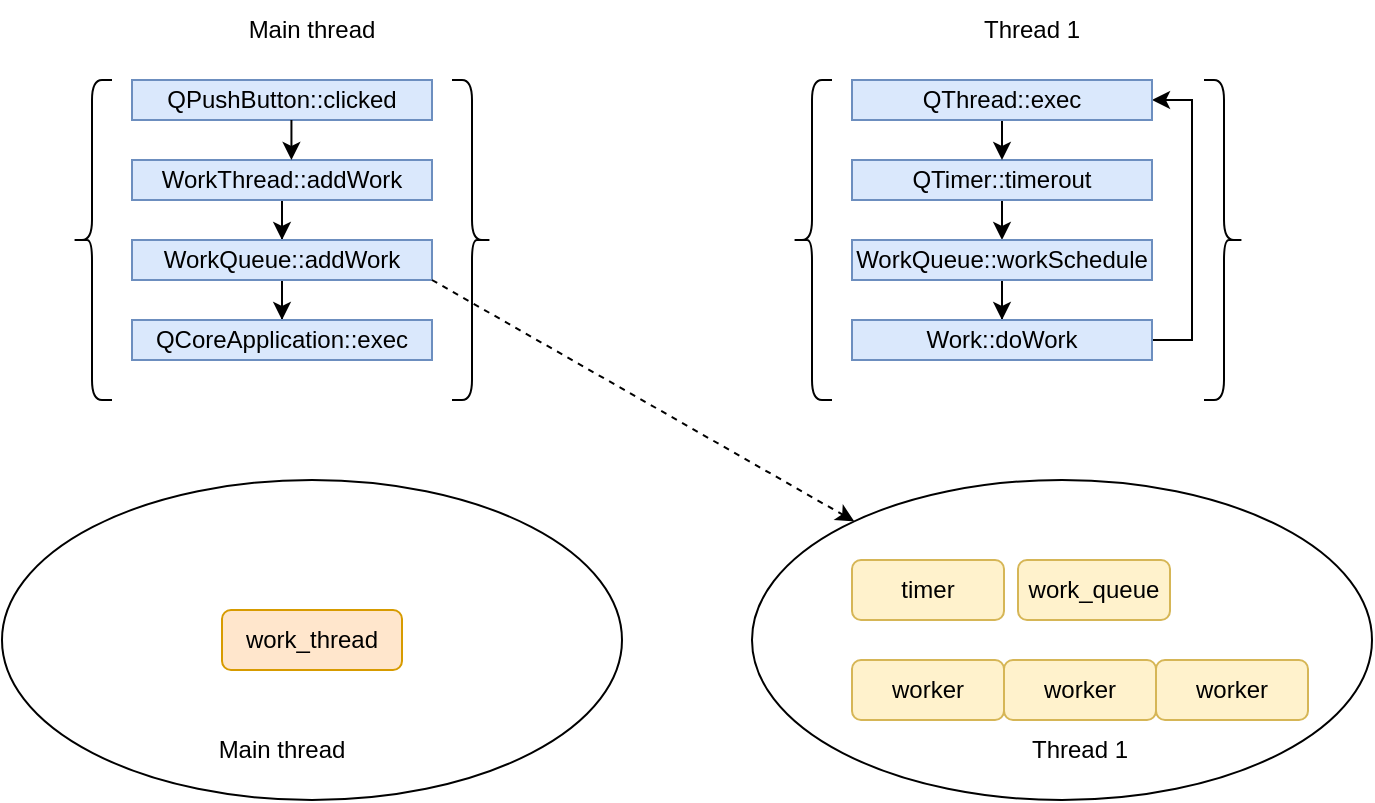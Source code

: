 <mxfile version="15.9.4" type="github">
  <diagram id="g2xU_Z2A_O6ak-y5bv7i" name="Page-1">
    <mxGraphModel dx="865" dy="456" grid="1" gridSize="10" guides="1" tooltips="1" connect="1" arrows="1" fold="1" page="1" pageScale="1" pageWidth="827" pageHeight="1169" math="0" shadow="0">
      <root>
        <mxCell id="0" />
        <mxCell id="1" parent="0" />
        <mxCell id="PaBXmyS8WKfqIy4uAy_5-30" value="" style="ellipse;whiteSpace=wrap;html=1;" vertex="1" parent="1">
          <mxGeometry x="25" y="240" width="310" height="160" as="geometry" />
        </mxCell>
        <mxCell id="PaBXmyS8WKfqIy4uAy_5-18" value="" style="ellipse;whiteSpace=wrap;html=1;" vertex="1" parent="1">
          <mxGeometry x="400" y="240" width="310" height="160" as="geometry" />
        </mxCell>
        <mxCell id="PaBXmyS8WKfqIy4uAy_5-4" value="Main thread" style="text;html=1;strokeColor=none;fillColor=none;align=center;verticalAlign=middle;whiteSpace=wrap;rounded=0;" vertex="1" parent="1">
          <mxGeometry x="120" width="120" height="30" as="geometry" />
        </mxCell>
        <mxCell id="PaBXmyS8WKfqIy4uAy_5-7" value="" style="shape=curlyBracket;whiteSpace=wrap;html=1;rounded=1;" vertex="1" parent="1">
          <mxGeometry x="420" y="40" width="20" height="160" as="geometry" />
        </mxCell>
        <mxCell id="PaBXmyS8WKfqIy4uAy_5-9" value="Thread 1" style="text;html=1;strokeColor=none;fillColor=none;align=center;verticalAlign=middle;whiteSpace=wrap;rounded=0;" vertex="1" parent="1">
          <mxGeometry x="480" width="120" height="30" as="geometry" />
        </mxCell>
        <mxCell id="PaBXmyS8WKfqIy4uAy_5-10" value="work_thread" style="rounded=1;whiteSpace=wrap;html=1;fillColor=#ffe6cc;strokeColor=#d79b00;" vertex="1" parent="1">
          <mxGeometry x="135" y="305" width="90" height="30" as="geometry" />
        </mxCell>
        <mxCell id="PaBXmyS8WKfqIy4uAy_5-17" value="timer" style="rounded=1;whiteSpace=wrap;html=1;fillColor=#fff2cc;strokeColor=#d6b656;" vertex="1" parent="1">
          <mxGeometry x="450" y="280" width="76" height="30" as="geometry" />
        </mxCell>
        <mxCell id="PaBXmyS8WKfqIy4uAy_5-52" style="edgeStyle=orthogonalEdgeStyle;rounded=0;orthogonalLoop=1;jettySize=auto;html=1;exitX=0.5;exitY=1;exitDx=0;exitDy=0;entryX=0.5;entryY=0;entryDx=0;entryDy=0;" edge="1" parent="1" source="PaBXmyS8WKfqIy4uAy_5-33" target="PaBXmyS8WKfqIy4uAy_5-35">
          <mxGeometry relative="1" as="geometry" />
        </mxCell>
        <mxCell id="PaBXmyS8WKfqIy4uAy_5-33" value="QTimer::timerout" style="rounded=0;whiteSpace=wrap;html=1;fillColor=#dae8fc;strokeColor=#6c8ebf;" vertex="1" parent="1">
          <mxGeometry x="450" y="80" width="150" height="20" as="geometry" />
        </mxCell>
        <mxCell id="PaBXmyS8WKfqIy4uAy_5-53" value="" style="edgeStyle=orthogonalEdgeStyle;rounded=0;orthogonalLoop=1;jettySize=auto;html=1;" edge="1" parent="1" source="PaBXmyS8WKfqIy4uAy_5-35" target="PaBXmyS8WKfqIy4uAy_5-37">
          <mxGeometry relative="1" as="geometry" />
        </mxCell>
        <mxCell id="PaBXmyS8WKfqIy4uAy_5-35" value="WorkQueue::workSchedule" style="rounded=0;whiteSpace=wrap;html=1;fillColor=#dae8fc;strokeColor=#6c8ebf;" vertex="1" parent="1">
          <mxGeometry x="450" y="120" width="150" height="20" as="geometry" />
        </mxCell>
        <mxCell id="PaBXmyS8WKfqIy4uAy_5-95" value="" style="edgeStyle=orthogonalEdgeStyle;rounded=0;orthogonalLoop=1;jettySize=auto;html=1;entryX=1;entryY=0.5;entryDx=0;entryDy=0;" edge="1" parent="1" source="PaBXmyS8WKfqIy4uAy_5-37" target="PaBXmyS8WKfqIy4uAy_5-42">
          <mxGeometry relative="1" as="geometry">
            <mxPoint x="610" y="50" as="targetPoint" />
            <Array as="points">
              <mxPoint x="620" y="170" />
              <mxPoint x="620" y="50" />
            </Array>
          </mxGeometry>
        </mxCell>
        <mxCell id="PaBXmyS8WKfqIy4uAy_5-37" value="Work::doWork" style="rounded=0;whiteSpace=wrap;html=1;fillColor=#dae8fc;strokeColor=#6c8ebf;" vertex="1" parent="1">
          <mxGeometry x="450" y="160" width="150" height="20" as="geometry" />
        </mxCell>
        <mxCell id="PaBXmyS8WKfqIy4uAy_5-51" style="edgeStyle=orthogonalEdgeStyle;rounded=0;orthogonalLoop=1;jettySize=auto;html=1;exitX=0.5;exitY=1;exitDx=0;exitDy=0;entryX=0.5;entryY=0;entryDx=0;entryDy=0;" edge="1" parent="1" source="PaBXmyS8WKfqIy4uAy_5-42" target="PaBXmyS8WKfqIy4uAy_5-33">
          <mxGeometry relative="1" as="geometry" />
        </mxCell>
        <mxCell id="PaBXmyS8WKfqIy4uAy_5-42" value="QThread::exec" style="rounded=0;whiteSpace=wrap;html=1;fillColor=#dae8fc;strokeColor=#6c8ebf;" vertex="1" parent="1">
          <mxGeometry x="450" y="40" width="150" height="20" as="geometry" />
        </mxCell>
        <mxCell id="PaBXmyS8WKfqIy4uAy_5-69" value="" style="shape=curlyBracket;whiteSpace=wrap;html=1;rounded=1;" vertex="1" parent="1">
          <mxGeometry x="60" y="40" width="20" height="160" as="geometry" />
        </mxCell>
        <mxCell id="PaBXmyS8WKfqIy4uAy_5-70" value="" style="shape=curlyBracket;whiteSpace=wrap;html=1;rounded=1;flipH=1;" vertex="1" parent="1">
          <mxGeometry x="250" y="40" width="20" height="160" as="geometry" />
        </mxCell>
        <mxCell id="PaBXmyS8WKfqIy4uAy_5-72" value="QPushButton::clicked" style="rounded=0;whiteSpace=wrap;html=1;fillColor=#dae8fc;strokeColor=#6c8ebf;" vertex="1" parent="1">
          <mxGeometry x="90" y="40" width="150" height="20" as="geometry" />
        </mxCell>
        <mxCell id="PaBXmyS8WKfqIy4uAy_5-81" value="" style="edgeStyle=orthogonalEdgeStyle;rounded=0;orthogonalLoop=1;jettySize=auto;html=1;" edge="1" parent="1" source="PaBXmyS8WKfqIy4uAy_5-74" target="PaBXmyS8WKfqIy4uAy_5-76">
          <mxGeometry relative="1" as="geometry" />
        </mxCell>
        <mxCell id="PaBXmyS8WKfqIy4uAy_5-74" value="WorkThread::addWork" style="rounded=0;whiteSpace=wrap;html=1;fillColor=#dae8fc;strokeColor=#6c8ebf;" vertex="1" parent="1">
          <mxGeometry x="90" y="80" width="150" height="20" as="geometry" />
        </mxCell>
        <mxCell id="PaBXmyS8WKfqIy4uAy_5-85" value="" style="edgeStyle=orthogonalEdgeStyle;rounded=0;orthogonalLoop=1;jettySize=auto;html=1;" edge="1" parent="1" source="PaBXmyS8WKfqIy4uAy_5-76" target="PaBXmyS8WKfqIy4uAy_5-82">
          <mxGeometry relative="1" as="geometry" />
        </mxCell>
        <mxCell id="PaBXmyS8WKfqIy4uAy_5-76" value="WorkQueue::addWork" style="rounded=0;whiteSpace=wrap;html=1;fillColor=#dae8fc;strokeColor=#6c8ebf;" vertex="1" parent="1">
          <mxGeometry x="90" y="120" width="150" height="20" as="geometry" />
        </mxCell>
        <mxCell id="PaBXmyS8WKfqIy4uAy_5-82" value="QCoreApplication::exec" style="rounded=0;whiteSpace=wrap;html=1;fillColor=#dae8fc;strokeColor=#6c8ebf;" vertex="1" parent="1">
          <mxGeometry x="90" y="160" width="150" height="20" as="geometry" />
        </mxCell>
        <mxCell id="PaBXmyS8WKfqIy4uAy_5-92" value="" style="edgeStyle=orthogonalEdgeStyle;rounded=0;orthogonalLoop=1;jettySize=auto;html=1;" edge="1" parent="1">
          <mxGeometry relative="1" as="geometry">
            <mxPoint x="169.719" y="60" as="sourcePoint" />
            <mxPoint x="169.719" y="80" as="targetPoint" />
          </mxGeometry>
        </mxCell>
        <mxCell id="PaBXmyS8WKfqIy4uAy_5-97" value="" style="shape=curlyBracket;whiteSpace=wrap;html=1;rounded=1;flipH=1;" vertex="1" parent="1">
          <mxGeometry x="626" y="40" width="20" height="160" as="geometry" />
        </mxCell>
        <mxCell id="PaBXmyS8WKfqIy4uAy_5-98" value="work_queue" style="rounded=1;whiteSpace=wrap;html=1;fillColor=#fff2cc;strokeColor=#d6b656;" vertex="1" parent="1">
          <mxGeometry x="533" y="280" width="76" height="30" as="geometry" />
        </mxCell>
        <mxCell id="PaBXmyS8WKfqIy4uAy_5-99" value="worker" style="rounded=1;whiteSpace=wrap;html=1;fillColor=#fff2cc;strokeColor=#d6b656;" vertex="1" parent="1">
          <mxGeometry x="450" y="330" width="76" height="30" as="geometry" />
        </mxCell>
        <mxCell id="PaBXmyS8WKfqIy4uAy_5-100" value="worker" style="rounded=1;whiteSpace=wrap;html=1;fillColor=#fff2cc;strokeColor=#d6b656;" vertex="1" parent="1">
          <mxGeometry x="526" y="330" width="76" height="30" as="geometry" />
        </mxCell>
        <mxCell id="PaBXmyS8WKfqIy4uAy_5-101" value="worker" style="rounded=1;whiteSpace=wrap;html=1;fillColor=#fff2cc;strokeColor=#d6b656;" vertex="1" parent="1">
          <mxGeometry x="602" y="330" width="76" height="30" as="geometry" />
        </mxCell>
        <mxCell id="PaBXmyS8WKfqIy4uAy_5-102" value="Main thread" style="text;html=1;strokeColor=none;fillColor=none;align=center;verticalAlign=middle;whiteSpace=wrap;rounded=0;" vertex="1" parent="1">
          <mxGeometry x="105" y="360" width="120" height="30" as="geometry" />
        </mxCell>
        <mxCell id="PaBXmyS8WKfqIy4uAy_5-103" value="Thread 1" style="text;html=1;strokeColor=none;fillColor=none;align=center;verticalAlign=middle;whiteSpace=wrap;rounded=0;" vertex="1" parent="1">
          <mxGeometry x="504" y="360" width="120" height="30" as="geometry" />
        </mxCell>
        <mxCell id="PaBXmyS8WKfqIy4uAy_5-106" value="" style="endArrow=classic;html=1;rounded=0;exitX=1;exitY=1;exitDx=0;exitDy=0;dashed=1;" edge="1" parent="1" source="PaBXmyS8WKfqIy4uAy_5-76" target="PaBXmyS8WKfqIy4uAy_5-18">
          <mxGeometry width="50" height="50" relative="1" as="geometry">
            <mxPoint x="410" y="270" as="sourcePoint" />
            <mxPoint x="460" y="220" as="targetPoint" />
          </mxGeometry>
        </mxCell>
      </root>
    </mxGraphModel>
  </diagram>
</mxfile>
